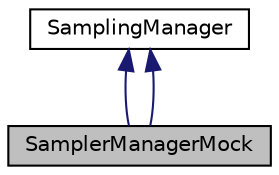 digraph "SamplerManagerMock"
{
  edge [fontname="Helvetica",fontsize="10",labelfontname="Helvetica",labelfontsize="10"];
  node [fontname="Helvetica",fontsize="10",shape=record];
  Node1 [label="SamplerManagerMock",height=0.2,width=0.4,color="black", fillcolor="grey75", style="filled", fontcolor="black"];
  Node2 -> Node1 [dir="back",color="midnightblue",fontsize="10",style="solid"];
  Node2 [label="SamplingManager",height=0.2,width=0.4,color="black", fillcolor="white", style="filled",URL="$classSamplingManager.html",tooltip="Sampler management class. Collects, stores and analize data from ResUsageProvider. "];
  Node2 -> Node1 [dir="back",color="midnightblue",fontsize="10",style="solid"];
}
